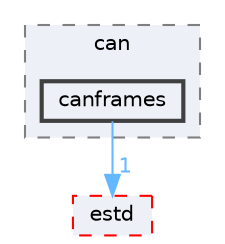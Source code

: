 digraph "canframes"
{
 // LATEX_PDF_SIZE
  bgcolor="transparent";
  edge [fontname=Helvetica,fontsize=10,labelfontname=Helvetica,labelfontsize=10];
  node [fontname=Helvetica,fontsize=10,shape=box,height=0.2,width=0.4];
  compound=true
  subgraph clusterdir_05ed4f8d07b9bcd80a65dbd59585ed88 {
    graph [ bgcolor="#edf0f7", pencolor="grey50", label="can", fontname=Helvetica,fontsize=10 style="filled,dashed", URL="dir_05ed4f8d07b9bcd80a65dbd59585ed88.html",tooltip=""]
  dir_b9dff70640bc2549129d96bc1b49bd97 [label="canframes", fillcolor="#edf0f7", color="grey25", style="filled,bold", URL="dir_b9dff70640bc2549129d96bc1b49bd97.html",tooltip=""];
  }
  dir_705ed472854f071e46e92f9933f4d565 [label="estd", fillcolor="#edf0f7", color="red", style="filled,dashed", URL="dir_705ed472854f071e46e92f9933f4d565.html",tooltip=""];
  dir_b9dff70640bc2549129d96bc1b49bd97->dir_705ed472854f071e46e92f9933f4d565 [headlabel="1", labeldistance=1.5 headhref="dir_000036_000075.html" href="dir_000036_000075.html" color="steelblue1" fontcolor="steelblue1"];
}
